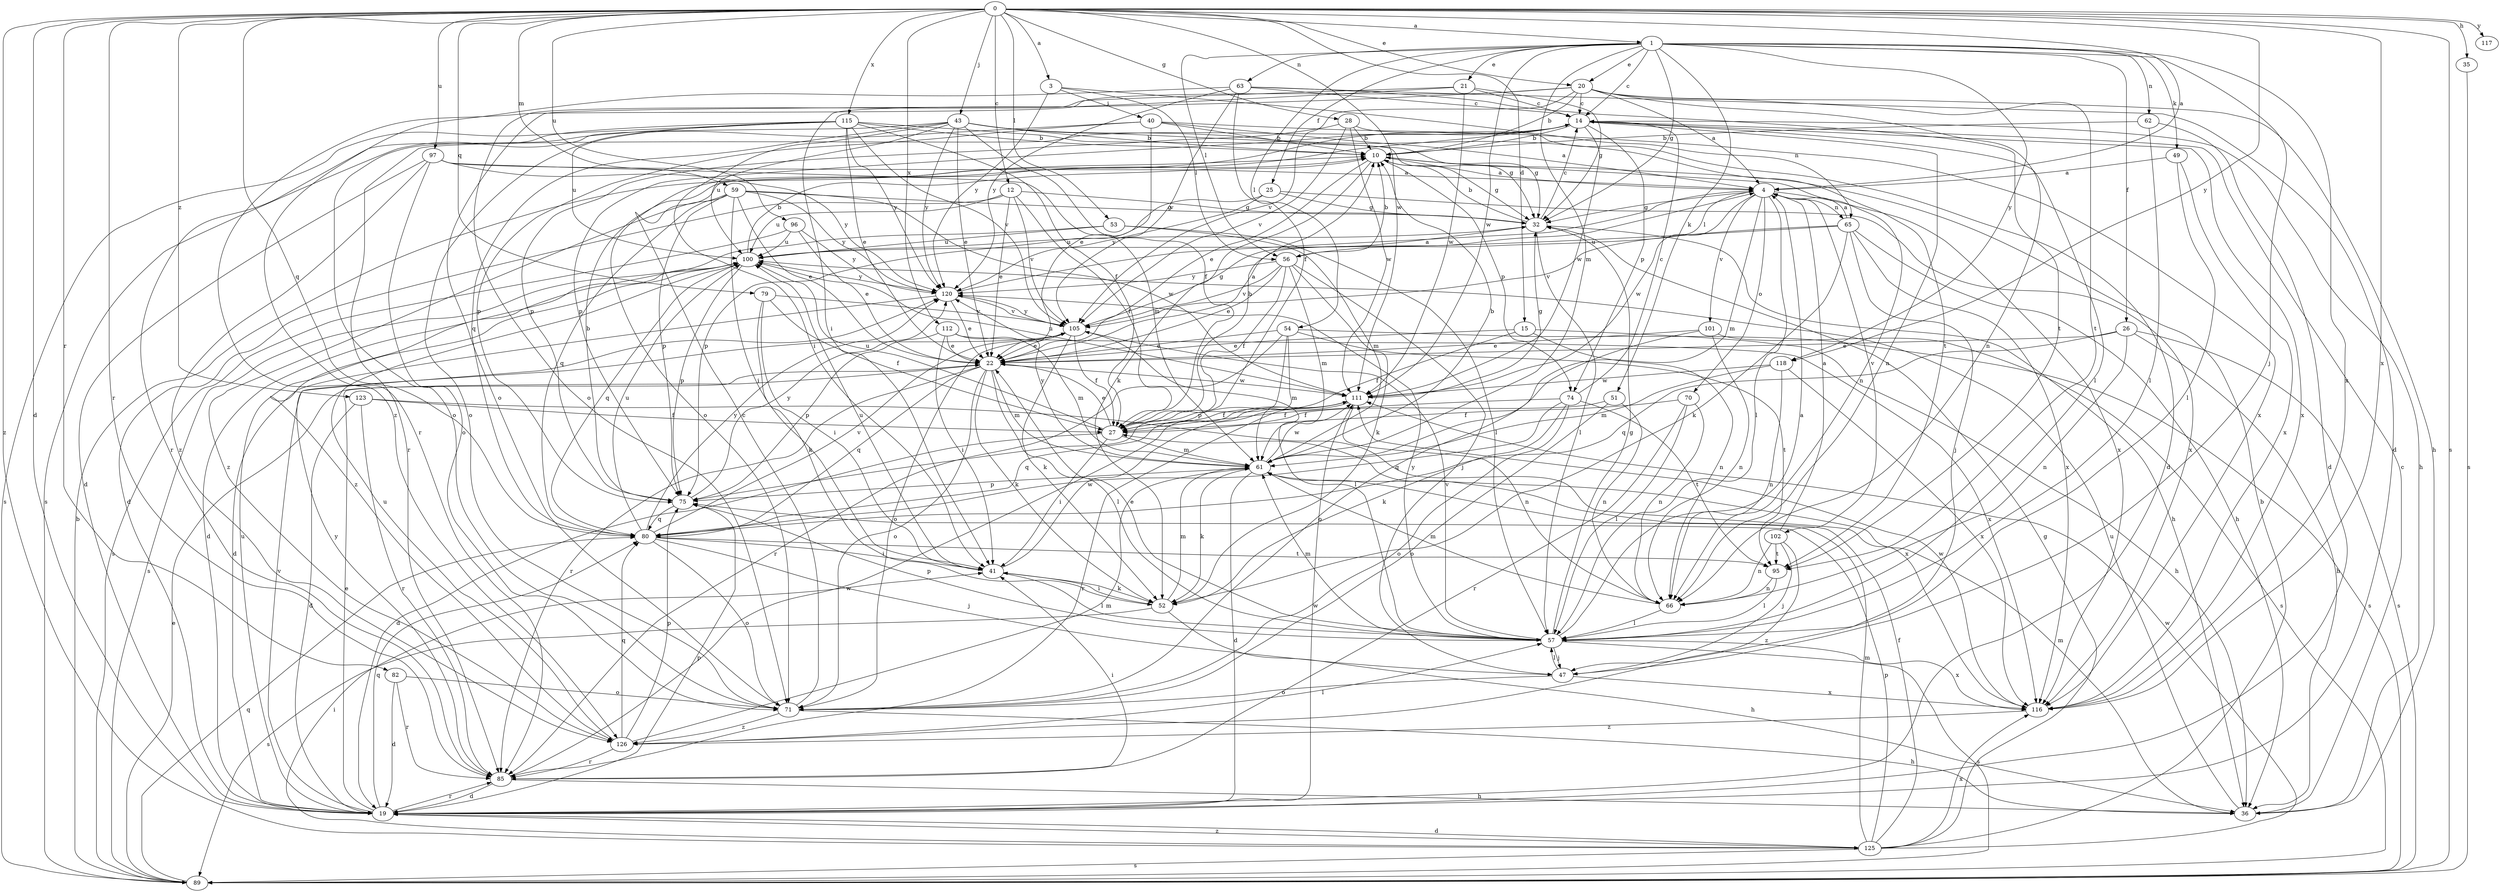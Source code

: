 strict digraph  {
0;
1;
3;
4;
10;
12;
14;
15;
19;
20;
21;
22;
25;
26;
27;
28;
32;
35;
36;
40;
41;
43;
47;
49;
51;
52;
53;
54;
56;
57;
59;
61;
62;
63;
65;
66;
70;
71;
74;
75;
79;
80;
82;
85;
89;
95;
96;
97;
100;
101;
102;
105;
111;
112;
115;
116;
117;
118;
120;
123;
125;
126;
0 -> 1  [label=a];
0 -> 3  [label=a];
0 -> 4  [label=a];
0 -> 12  [label=c];
0 -> 15  [label=d];
0 -> 19  [label=d];
0 -> 20  [label=e];
0 -> 28  [label=g];
0 -> 35  [label=h];
0 -> 43  [label=j];
0 -> 53  [label=l];
0 -> 59  [label=m];
0 -> 79  [label=q];
0 -> 80  [label=q];
0 -> 82  [label=r];
0 -> 85  [label=r];
0 -> 89  [label=s];
0 -> 96  [label=u];
0 -> 97  [label=u];
0 -> 111  [label=w];
0 -> 112  [label=x];
0 -> 115  [label=x];
0 -> 116  [label=x];
0 -> 117  [label=y];
0 -> 118  [label=y];
0 -> 123  [label=z];
0 -> 125  [label=z];
1 -> 14  [label=c];
1 -> 20  [label=e];
1 -> 21  [label=e];
1 -> 25  [label=f];
1 -> 26  [label=f];
1 -> 32  [label=g];
1 -> 47  [label=j];
1 -> 49  [label=k];
1 -> 51  [label=k];
1 -> 54  [label=l];
1 -> 56  [label=l];
1 -> 61  [label=m];
1 -> 62  [label=n];
1 -> 63  [label=n];
1 -> 111  [label=w];
1 -> 116  [label=x];
1 -> 118  [label=y];
3 -> 40  [label=i];
3 -> 56  [label=l];
3 -> 65  [label=n];
3 -> 120  [label=y];
4 -> 32  [label=g];
4 -> 56  [label=l];
4 -> 57  [label=l];
4 -> 61  [label=m];
4 -> 65  [label=n];
4 -> 70  [label=o];
4 -> 101  [label=v];
4 -> 102  [label=v];
4 -> 111  [label=w];
4 -> 116  [label=x];
10 -> 4  [label=a];
10 -> 22  [label=e];
10 -> 32  [label=g];
10 -> 52  [label=k];
10 -> 66  [label=n];
10 -> 74  [label=p];
12 -> 19  [label=d];
12 -> 22  [label=e];
12 -> 27  [label=f];
12 -> 32  [label=g];
12 -> 100  [label=u];
12 -> 105  [label=v];
14 -> 10  [label=b];
14 -> 36  [label=h];
14 -> 57  [label=l];
14 -> 66  [label=n];
14 -> 71  [label=o];
14 -> 74  [label=p];
14 -> 75  [label=p];
14 -> 85  [label=r];
14 -> 111  [label=w];
14 -> 116  [label=x];
15 -> 22  [label=e];
15 -> 27  [label=f];
15 -> 36  [label=h];
15 -> 66  [label=n];
19 -> 22  [label=e];
19 -> 75  [label=p];
19 -> 80  [label=q];
19 -> 85  [label=r];
19 -> 100  [label=u];
19 -> 105  [label=v];
19 -> 111  [label=w];
19 -> 125  [label=z];
20 -> 4  [label=a];
20 -> 10  [label=b];
20 -> 14  [label=c];
20 -> 36  [label=h];
20 -> 66  [label=n];
20 -> 71  [label=o];
20 -> 95  [label=t];
20 -> 105  [label=v];
20 -> 126  [label=z];
21 -> 14  [label=c];
21 -> 32  [label=g];
21 -> 41  [label=i];
21 -> 71  [label=o];
21 -> 111  [label=w];
22 -> 4  [label=a];
22 -> 52  [label=k];
22 -> 57  [label=l];
22 -> 61  [label=m];
22 -> 71  [label=o];
22 -> 80  [label=q];
22 -> 85  [label=r];
22 -> 111  [label=w];
25 -> 32  [label=g];
25 -> 75  [label=p];
25 -> 116  [label=x];
25 -> 120  [label=y];
26 -> 22  [label=e];
26 -> 36  [label=h];
26 -> 66  [label=n];
26 -> 80  [label=q];
26 -> 89  [label=s];
27 -> 10  [label=b];
27 -> 19  [label=d];
27 -> 22  [label=e];
27 -> 41  [label=i];
27 -> 61  [label=m];
27 -> 100  [label=u];
28 -> 10  [label=b];
28 -> 19  [label=d];
28 -> 75  [label=p];
28 -> 105  [label=v];
28 -> 111  [label=w];
32 -> 10  [label=b];
32 -> 14  [label=c];
32 -> 36  [label=h];
32 -> 57  [label=l];
32 -> 100  [label=u];
35 -> 89  [label=s];
36 -> 14  [label=c];
36 -> 61  [label=m];
36 -> 100  [label=u];
40 -> 4  [label=a];
40 -> 10  [label=b];
40 -> 22  [label=e];
40 -> 71  [label=o];
40 -> 75  [label=p];
40 -> 116  [label=x];
41 -> 52  [label=k];
41 -> 57  [label=l];
41 -> 100  [label=u];
41 -> 111  [label=w];
43 -> 10  [label=b];
43 -> 22  [label=e];
43 -> 27  [label=f];
43 -> 32  [label=g];
43 -> 41  [label=i];
43 -> 80  [label=q];
43 -> 89  [label=s];
43 -> 95  [label=t];
43 -> 100  [label=u];
43 -> 120  [label=y];
47 -> 57  [label=l];
47 -> 71  [label=o];
47 -> 116  [label=x];
49 -> 4  [label=a];
49 -> 57  [label=l];
49 -> 116  [label=x];
51 -> 27  [label=f];
51 -> 66  [label=n];
51 -> 71  [label=o];
52 -> 36  [label=h];
52 -> 41  [label=i];
52 -> 61  [label=m];
52 -> 89  [label=s];
53 -> 57  [label=l];
53 -> 61  [label=m];
53 -> 100  [label=u];
53 -> 126  [label=z];
54 -> 22  [label=e];
54 -> 61  [label=m];
54 -> 75  [label=p];
54 -> 85  [label=r];
54 -> 89  [label=s];
54 -> 95  [label=t];
56 -> 10  [label=b];
56 -> 22  [label=e];
56 -> 27  [label=f];
56 -> 47  [label=j];
56 -> 52  [label=k];
56 -> 61  [label=m];
56 -> 105  [label=v];
56 -> 120  [label=y];
57 -> 4  [label=a];
57 -> 22  [label=e];
57 -> 32  [label=g];
57 -> 47  [label=j];
57 -> 61  [label=m];
57 -> 75  [label=p];
57 -> 89  [label=s];
57 -> 105  [label=v];
57 -> 116  [label=x];
57 -> 120  [label=y];
59 -> 22  [label=e];
59 -> 32  [label=g];
59 -> 41  [label=i];
59 -> 75  [label=p];
59 -> 80  [label=q];
59 -> 111  [label=w];
59 -> 120  [label=y];
59 -> 126  [label=z];
61 -> 10  [label=b];
61 -> 19  [label=d];
61 -> 52  [label=k];
61 -> 75  [label=p];
61 -> 111  [label=w];
61 -> 120  [label=y];
62 -> 10  [label=b];
62 -> 19  [label=d];
62 -> 57  [label=l];
63 -> 14  [label=c];
63 -> 19  [label=d];
63 -> 27  [label=f];
63 -> 85  [label=r];
63 -> 95  [label=t];
63 -> 105  [label=v];
63 -> 120  [label=y];
65 -> 4  [label=a];
65 -> 36  [label=h];
65 -> 47  [label=j];
65 -> 52  [label=k];
65 -> 100  [label=u];
65 -> 105  [label=v];
65 -> 116  [label=x];
66 -> 57  [label=l];
66 -> 61  [label=m];
70 -> 27  [label=f];
70 -> 57  [label=l];
70 -> 66  [label=n];
70 -> 85  [label=r];
71 -> 14  [label=c];
71 -> 36  [label=h];
71 -> 126  [label=z];
74 -> 14  [label=c];
74 -> 27  [label=f];
74 -> 52  [label=k];
74 -> 71  [label=o];
74 -> 80  [label=q];
74 -> 95  [label=t];
75 -> 10  [label=b];
75 -> 80  [label=q];
75 -> 120  [label=y];
79 -> 27  [label=f];
79 -> 41  [label=i];
79 -> 52  [label=k];
79 -> 105  [label=v];
80 -> 41  [label=i];
80 -> 47  [label=j];
80 -> 71  [label=o];
80 -> 95  [label=t];
80 -> 100  [label=u];
80 -> 105  [label=v];
80 -> 120  [label=y];
82 -> 19  [label=d];
82 -> 71  [label=o];
82 -> 85  [label=r];
85 -> 19  [label=d];
85 -> 36  [label=h];
85 -> 41  [label=i];
85 -> 111  [label=w];
85 -> 120  [label=y];
89 -> 10  [label=b];
89 -> 22  [label=e];
89 -> 80  [label=q];
95 -> 57  [label=l];
95 -> 66  [label=n];
96 -> 22  [label=e];
96 -> 89  [label=s];
96 -> 100  [label=u];
96 -> 120  [label=y];
97 -> 4  [label=a];
97 -> 19  [label=d];
97 -> 61  [label=m];
97 -> 71  [label=o];
97 -> 120  [label=y];
97 -> 126  [label=z];
100 -> 10  [label=b];
100 -> 19  [label=d];
100 -> 75  [label=p];
100 -> 80  [label=q];
100 -> 89  [label=s];
100 -> 120  [label=y];
101 -> 22  [label=e];
101 -> 66  [label=n];
101 -> 71  [label=o];
101 -> 89  [label=s];
102 -> 4  [label=a];
102 -> 47  [label=j];
102 -> 66  [label=n];
102 -> 95  [label=t];
102 -> 126  [label=z];
105 -> 22  [label=e];
105 -> 27  [label=f];
105 -> 32  [label=g];
105 -> 52  [label=k];
105 -> 57  [label=l];
105 -> 71  [label=o];
105 -> 120  [label=y];
111 -> 27  [label=f];
111 -> 32  [label=g];
111 -> 66  [label=n];
111 -> 80  [label=q];
111 -> 85  [label=r];
111 -> 100  [label=u];
112 -> 22  [label=e];
112 -> 41  [label=i];
112 -> 61  [label=m];
112 -> 75  [label=p];
112 -> 116  [label=x];
115 -> 10  [label=b];
115 -> 22  [label=e];
115 -> 27  [label=f];
115 -> 32  [label=g];
115 -> 71  [label=o];
115 -> 85  [label=r];
115 -> 89  [label=s];
115 -> 100  [label=u];
115 -> 105  [label=v];
115 -> 120  [label=y];
116 -> 111  [label=w];
116 -> 126  [label=z];
118 -> 61  [label=m];
118 -> 66  [label=n];
118 -> 111  [label=w];
118 -> 116  [label=x];
120 -> 4  [label=a];
120 -> 19  [label=d];
120 -> 22  [label=e];
120 -> 105  [label=v];
123 -> 19  [label=d];
123 -> 27  [label=f];
123 -> 85  [label=r];
123 -> 116  [label=x];
125 -> 10  [label=b];
125 -> 19  [label=d];
125 -> 27  [label=f];
125 -> 32  [label=g];
125 -> 41  [label=i];
125 -> 61  [label=m];
125 -> 75  [label=p];
125 -> 89  [label=s];
125 -> 111  [label=w];
125 -> 116  [label=x];
126 -> 57  [label=l];
126 -> 61  [label=m];
126 -> 75  [label=p];
126 -> 80  [label=q];
126 -> 85  [label=r];
126 -> 100  [label=u];
}
